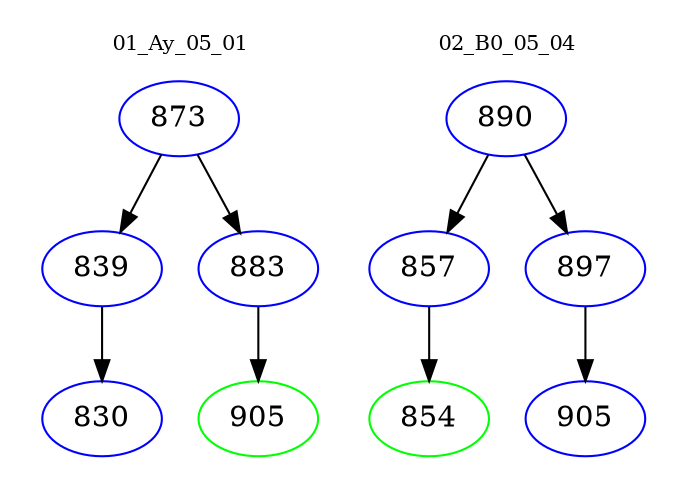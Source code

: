digraph{
subgraph cluster_0 {
color = white
label = "01_Ay_05_01";
fontsize=10;
T0_873 [label="873", color="blue"]
T0_873 -> T0_839 [color="black"]
T0_839 [label="839", color="blue"]
T0_839 -> T0_830 [color="black"]
T0_830 [label="830", color="blue"]
T0_873 -> T0_883 [color="black"]
T0_883 [label="883", color="blue"]
T0_883 -> T0_905 [color="black"]
T0_905 [label="905", color="green"]
}
subgraph cluster_1 {
color = white
label = "02_B0_05_04";
fontsize=10;
T1_890 [label="890", color="blue"]
T1_890 -> T1_857 [color="black"]
T1_857 [label="857", color="blue"]
T1_857 -> T1_854 [color="black"]
T1_854 [label="854", color="green"]
T1_890 -> T1_897 [color="black"]
T1_897 [label="897", color="blue"]
T1_897 -> T1_905 [color="black"]
T1_905 [label="905", color="blue"]
}
}

